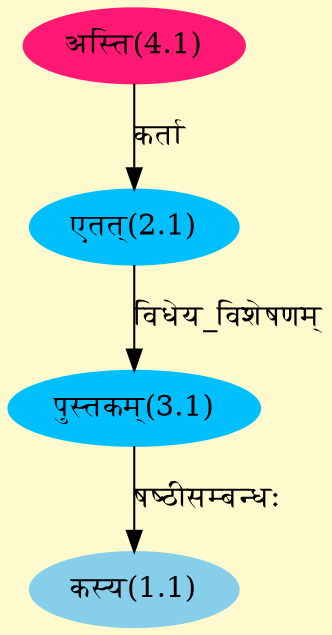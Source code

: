digraph G{
rankdir=BT;
 compound=true;
 bgcolor="lemonchiffon1";
Node1_1 [style=filled, color="#87CEEB" label = "कस्य(1.1)"]
Node3_1 [style=filled, color="#00BFFF" label = "पुस्तकम्(3.1)"]
Node2_1 [style=filled, color="#00BFFF" label = "एतत्(2.1)"]
Node4_1 [style=filled, color="#FF1975" label = "अस्ति(4.1)"]
/* Start of Relations section */

Node1_1 -> Node3_1 [  label="षष्ठीसम्बन्धः"  dir="back" ]
Node2_1 -> Node4_1 [  label="कर्ता"  dir="back" ]
Node3_1 -> Node2_1 [  label="विधेय_विशेषणम्"  dir="back" ]
}

